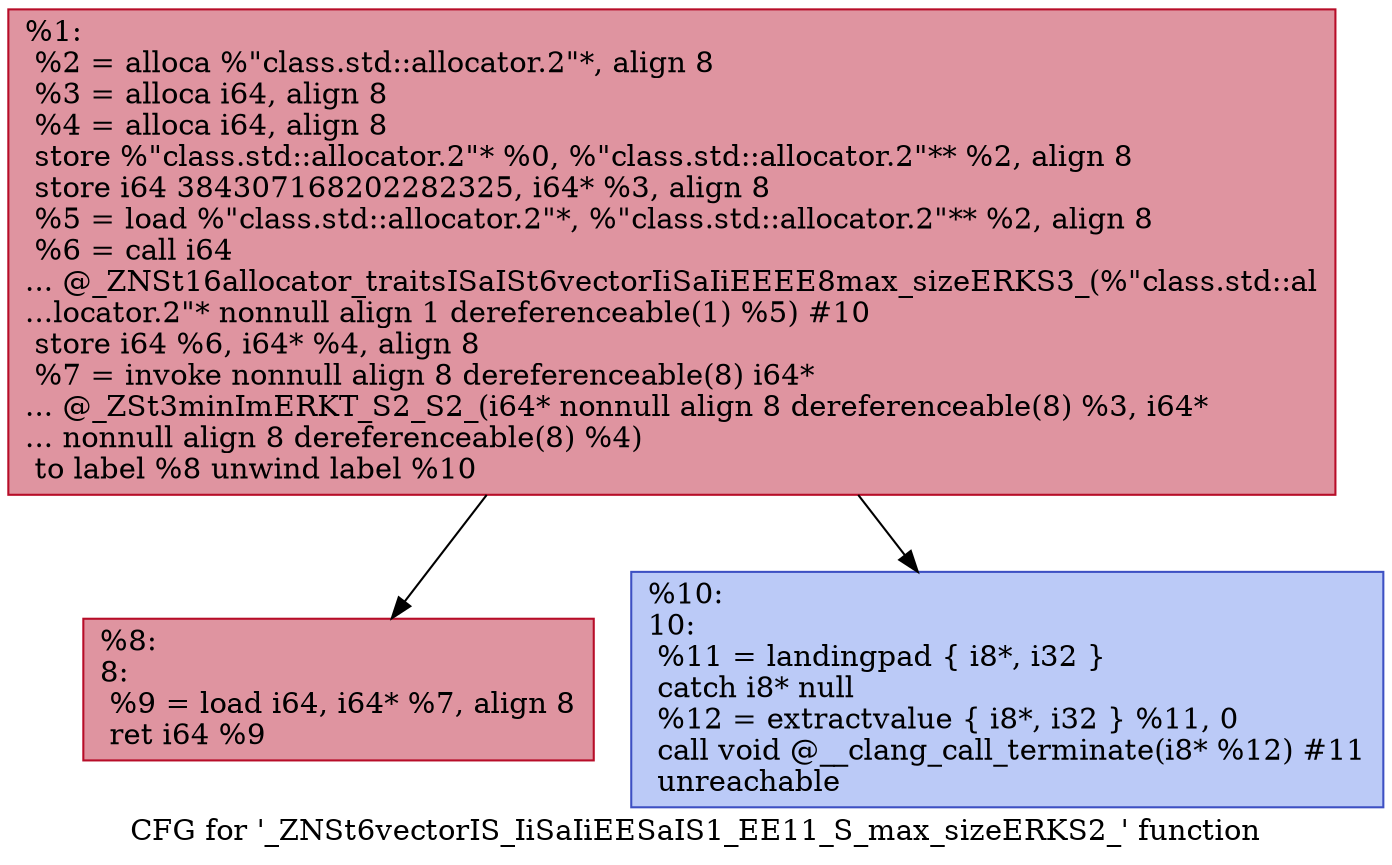 digraph "CFG for '_ZNSt6vectorIS_IiSaIiEESaIS1_EE11_S_max_sizeERKS2_' function" {
	label="CFG for '_ZNSt6vectorIS_IiSaIiEESaIS1_EE11_S_max_sizeERKS2_' function";

	Node0x562219aab6c0 [shape=record,color="#b70d28ff", style=filled, fillcolor="#b70d2870",label="{%1:\l  %2 = alloca %\"class.std::allocator.2\"*, align 8\l  %3 = alloca i64, align 8\l  %4 = alloca i64, align 8\l  store %\"class.std::allocator.2\"* %0, %\"class.std::allocator.2\"** %2, align 8\l  store i64 384307168202282325, i64* %3, align 8\l  %5 = load %\"class.std::allocator.2\"*, %\"class.std::allocator.2\"** %2, align 8\l  %6 = call i64\l... @_ZNSt16allocator_traitsISaISt6vectorIiSaIiEEEE8max_sizeERKS3_(%\"class.std::al\l...locator.2\"* nonnull align 1 dereferenceable(1) %5) #10\l  store i64 %6, i64* %4, align 8\l  %7 = invoke nonnull align 8 dereferenceable(8) i64*\l... @_ZSt3minImERKT_S2_S2_(i64* nonnull align 8 dereferenceable(8) %3, i64*\l... nonnull align 8 dereferenceable(8) %4)\l          to label %8 unwind label %10\l}"];
	Node0x562219aab6c0 -> Node0x562219aab9b0;
	Node0x562219aab6c0 -> Node0x562219aabcc0;
	Node0x562219aab9b0 [shape=record,color="#b70d28ff", style=filled, fillcolor="#b70d2870",label="{%8:\l8:                                                \l  %9 = load i64, i64* %7, align 8\l  ret i64 %9\l}"];
	Node0x562219aabcc0 [shape=record,color="#3d50c3ff", style=filled, fillcolor="#6687ed70",label="{%10:\l10:                                               \l  %11 = landingpad \{ i8*, i32 \}\l          catch i8* null\l  %12 = extractvalue \{ i8*, i32 \} %11, 0\l  call void @__clang_call_terminate(i8* %12) #11\l  unreachable\l}"];
}
